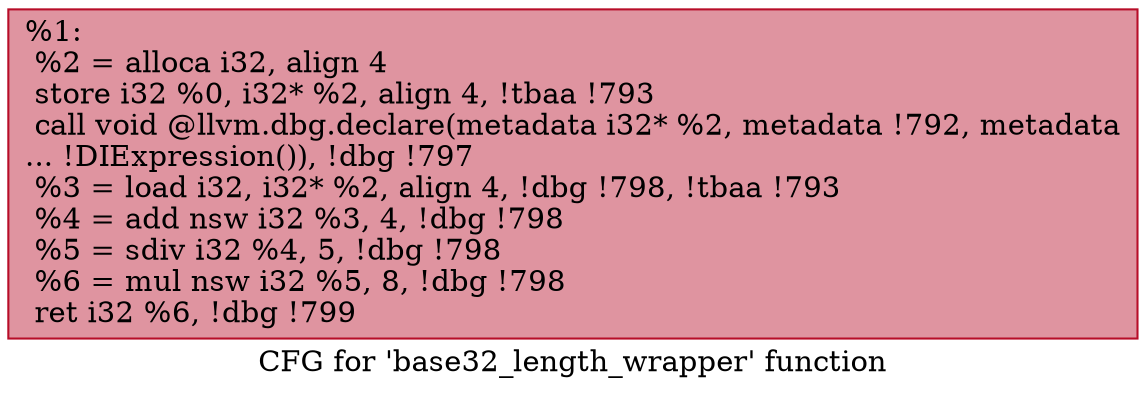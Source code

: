 digraph "CFG for 'base32_length_wrapper' function" {
	label="CFG for 'base32_length_wrapper' function";

	Node0xdb3b00 [shape=record,color="#b70d28ff", style=filled, fillcolor="#b70d2870",label="{%1:\l  %2 = alloca i32, align 4\l  store i32 %0, i32* %2, align 4, !tbaa !793\l  call void @llvm.dbg.declare(metadata i32* %2, metadata !792, metadata\l... !DIExpression()), !dbg !797\l  %3 = load i32, i32* %2, align 4, !dbg !798, !tbaa !793\l  %4 = add nsw i32 %3, 4, !dbg !798\l  %5 = sdiv i32 %4, 5, !dbg !798\l  %6 = mul nsw i32 %5, 8, !dbg !798\l  ret i32 %6, !dbg !799\l}"];
}

